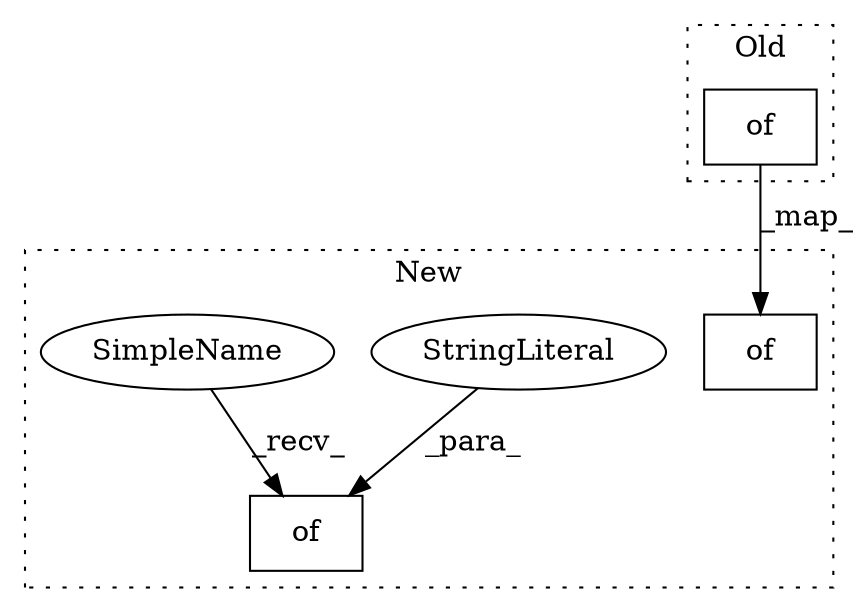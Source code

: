 digraph G {
subgraph cluster0 {
1 [label="of" a="32" s="108060,108143" l="3,1" shape="box"];
label = "Old";
style="dotted";
}
subgraph cluster1 {
2 [label="of" a="32" s="107765,107848" l="3,1" shape="box"];
3 [label="of" a="32" s="107895,108143" l="3,1" shape="box"];
4 [label="StringLiteral" a="45" s="107925" l="8" shape="ellipse"];
5 [label="SimpleName" a="42" s="107891" l="3" shape="ellipse"];
label = "New";
style="dotted";
}
1 -> 2 [label="_map_"];
4 -> 3 [label="_para_"];
5 -> 3 [label="_recv_"];
}